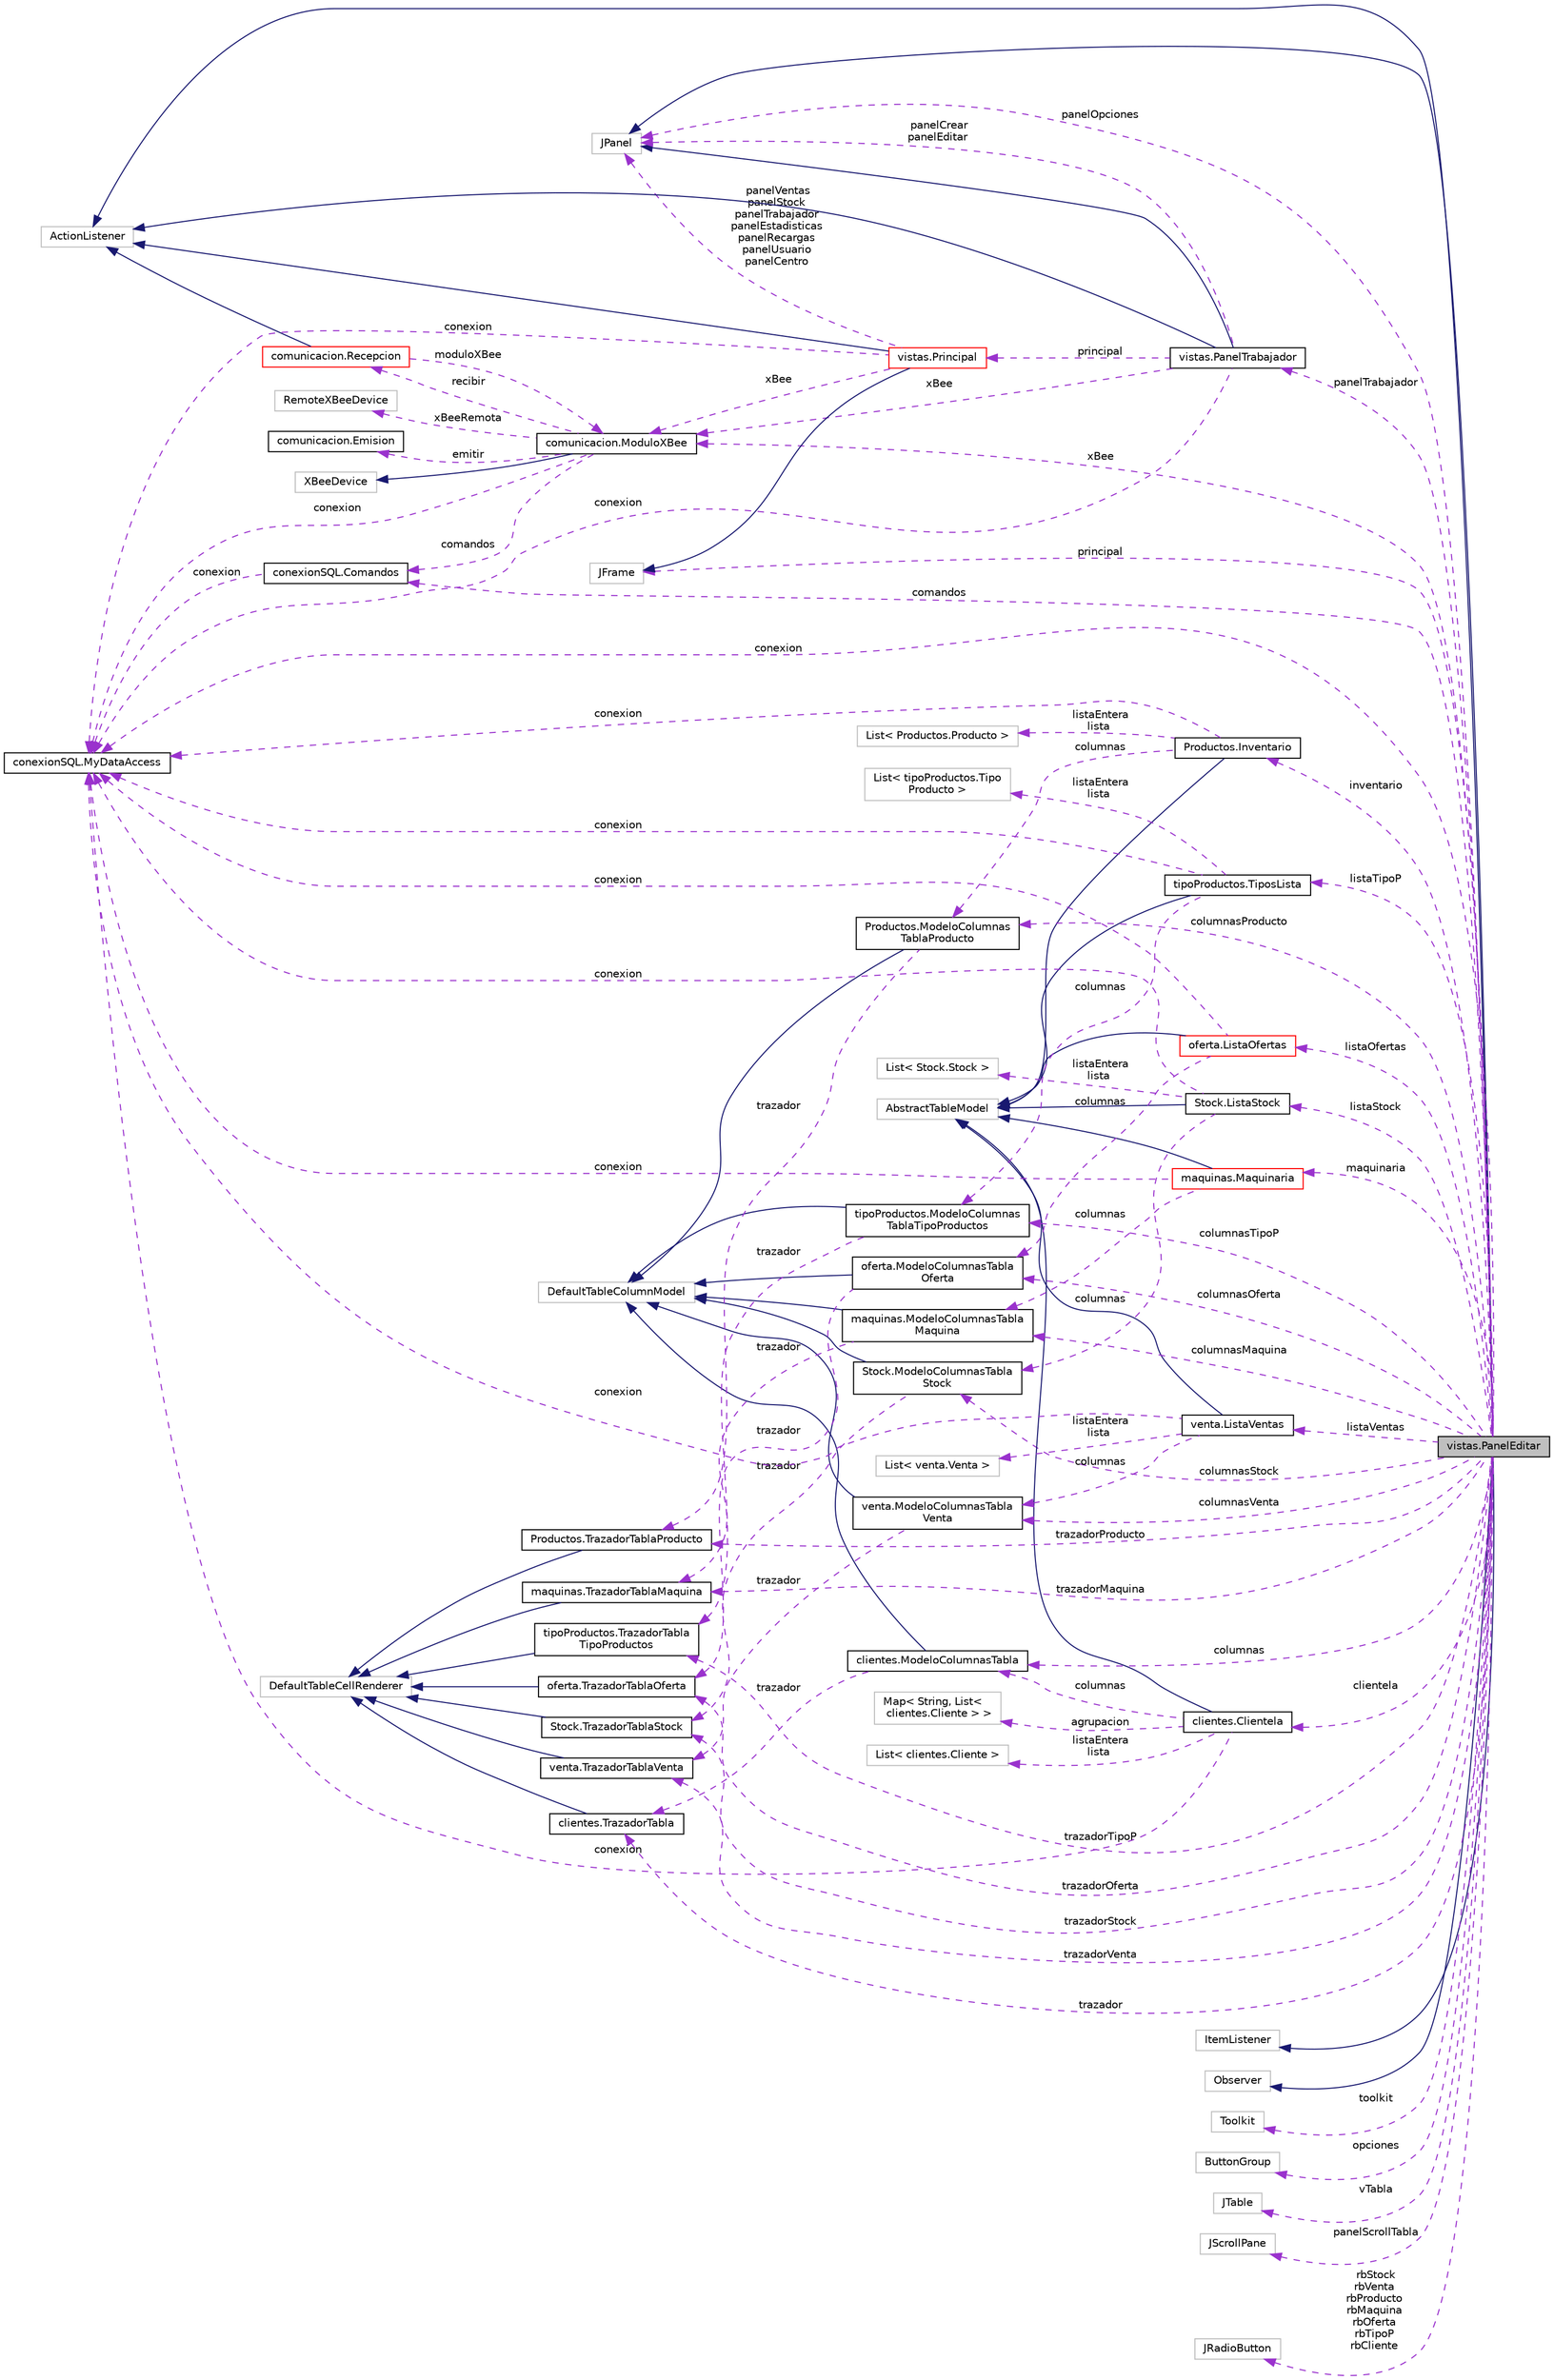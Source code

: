 digraph "vistas.PanelEditar"
{
  edge [fontname="Helvetica",fontsize="10",labelfontname="Helvetica",labelfontsize="10"];
  node [fontname="Helvetica",fontsize="10",shape=record];
  rankdir="LR";
  Node5 [label="vistas.PanelEditar",height=0.2,width=0.4,color="black", fillcolor="grey75", style="filled", fontcolor="black"];
  Node6 -> Node5 [dir="back",color="midnightblue",fontsize="10",style="solid",fontname="Helvetica"];
  Node6 [label="JPanel",height=0.2,width=0.4,color="grey75", fillcolor="white", style="filled"];
  Node7 -> Node5 [dir="back",color="midnightblue",fontsize="10",style="solid",fontname="Helvetica"];
  Node7 [label="ItemListener",height=0.2,width=0.4,color="grey75", fillcolor="white", style="filled"];
  Node8 -> Node5 [dir="back",color="midnightblue",fontsize="10",style="solid",fontname="Helvetica"];
  Node8 [label="ActionListener",height=0.2,width=0.4,color="grey75", fillcolor="white", style="filled"];
  Node9 -> Node5 [dir="back",color="midnightblue",fontsize="10",style="solid",fontname="Helvetica"];
  Node9 [label="Observer",height=0.2,width=0.4,color="grey75", fillcolor="white", style="filled"];
  Node10 -> Node5 [dir="back",color="darkorchid3",fontsize="10",style="dashed",label=" columnasStock" ,fontname="Helvetica"];
  Node10 [label="Stock.ModeloColumnasTabla\lStock",height=0.2,width=0.4,color="black", fillcolor="white", style="filled",URL="$class_stock_1_1_modelo_columnas_tabla_stock.html"];
  Node11 -> Node10 [dir="back",color="midnightblue",fontsize="10",style="solid",fontname="Helvetica"];
  Node11 [label="DefaultTableColumnModel",height=0.2,width=0.4,color="grey75", fillcolor="white", style="filled"];
  Node12 -> Node10 [dir="back",color="darkorchid3",fontsize="10",style="dashed",label=" trazador" ,fontname="Helvetica"];
  Node12 [label="Stock.TrazadorTablaStock",height=0.2,width=0.4,color="black", fillcolor="white", style="filled",URL="$class_stock_1_1_trazador_tabla_stock.html"];
  Node13 -> Node12 [dir="back",color="midnightblue",fontsize="10",style="solid",fontname="Helvetica"];
  Node13 [label="DefaultTableCellRenderer",height=0.2,width=0.4,color="grey75", fillcolor="white", style="filled"];
  Node14 -> Node5 [dir="back",color="darkorchid3",fontsize="10",style="dashed",label=" inventario" ,fontname="Helvetica"];
  Node14 [label="Productos.Inventario",height=0.2,width=0.4,color="black", fillcolor="white", style="filled",URL="$class_productos_1_1_inventario.html"];
  Node15 -> Node14 [dir="back",color="midnightblue",fontsize="10",style="solid",fontname="Helvetica"];
  Node15 [label="AbstractTableModel",height=0.2,width=0.4,color="grey75", fillcolor="white", style="filled"];
  Node16 -> Node14 [dir="back",color="darkorchid3",fontsize="10",style="dashed",label=" conexion" ,fontname="Helvetica"];
  Node16 [label="conexionSQL.MyDataAccess",height=0.2,width=0.4,color="black", fillcolor="white", style="filled",URL="$classconexion_s_q_l_1_1_my_data_access.html"];
  Node17 -> Node14 [dir="back",color="darkorchid3",fontsize="10",style="dashed",label=" columnas" ,fontname="Helvetica"];
  Node17 [label="Productos.ModeloColumnas\lTablaProducto",height=0.2,width=0.4,color="black", fillcolor="white", style="filled",URL="$class_productos_1_1_modelo_columnas_tabla_producto.html"];
  Node11 -> Node17 [dir="back",color="midnightblue",fontsize="10",style="solid",fontname="Helvetica"];
  Node18 -> Node17 [dir="back",color="darkorchid3",fontsize="10",style="dashed",label=" trazador" ,fontname="Helvetica"];
  Node18 [label="Productos.TrazadorTablaProducto",height=0.2,width=0.4,color="black", fillcolor="white", style="filled",URL="$class_productos_1_1_trazador_tabla_producto.html"];
  Node13 -> Node18 [dir="back",color="midnightblue",fontsize="10",style="solid",fontname="Helvetica"];
  Node19 -> Node14 [dir="back",color="darkorchid3",fontsize="10",style="dashed",label=" listaEntera\nlista" ,fontname="Helvetica"];
  Node19 [label="List\< Productos.Producto \>",height=0.2,width=0.4,color="grey75", fillcolor="white", style="filled"];
  Node20 -> Node5 [dir="back",color="darkorchid3",fontsize="10",style="dashed",label=" comandos" ,fontname="Helvetica"];
  Node20 [label="conexionSQL.Comandos",height=0.2,width=0.4,color="black", fillcolor="white", style="filled",URL="$classconexion_s_q_l_1_1_comandos.html"];
  Node16 -> Node20 [dir="back",color="darkorchid3",fontsize="10",style="dashed",label=" conexion" ,fontname="Helvetica"];
  Node21 -> Node5 [dir="back",color="darkorchid3",fontsize="10",style="dashed",label=" columnas" ,fontname="Helvetica"];
  Node21 [label="clientes.ModeloColumnasTabla",height=0.2,width=0.4,color="black", fillcolor="white", style="filled",URL="$classclientes_1_1_modelo_columnas_tabla.html"];
  Node11 -> Node21 [dir="back",color="midnightblue",fontsize="10",style="solid",fontname="Helvetica"];
  Node22 -> Node21 [dir="back",color="darkorchid3",fontsize="10",style="dashed",label=" trazador" ,fontname="Helvetica"];
  Node22 [label="clientes.TrazadorTabla",height=0.2,width=0.4,color="black", fillcolor="white", style="filled",URL="$classclientes_1_1_trazador_tabla.html"];
  Node13 -> Node22 [dir="back",color="midnightblue",fontsize="10",style="solid",fontname="Helvetica"];
  Node23 -> Node5 [dir="back",color="darkorchid3",fontsize="10",style="dashed",label=" xBee" ,fontname="Helvetica"];
  Node23 [label="comunicacion.ModuloXBee",height=0.2,width=0.4,color="black", fillcolor="white", style="filled",URL="$classcomunicacion_1_1_modulo_x_bee.html"];
  Node24 -> Node23 [dir="back",color="midnightblue",fontsize="10",style="solid",fontname="Helvetica"];
  Node24 [label="XBeeDevice",height=0.2,width=0.4,color="grey75", fillcolor="white", style="filled"];
  Node20 -> Node23 [dir="back",color="darkorchid3",fontsize="10",style="dashed",label=" comandos" ,fontname="Helvetica"];
  Node16 -> Node23 [dir="back",color="darkorchid3",fontsize="10",style="dashed",label=" conexion" ,fontname="Helvetica"];
  Node25 -> Node23 [dir="back",color="darkorchid3",fontsize="10",style="dashed",label=" xBeeRemota" ,fontname="Helvetica"];
  Node25 [label="RemoteXBeeDevice",height=0.2,width=0.4,color="grey75", fillcolor="white", style="filled"];
  Node26 -> Node23 [dir="back",color="darkorchid3",fontsize="10",style="dashed",label=" recibir" ,fontname="Helvetica"];
  Node26 [label="comunicacion.Recepcion",height=0.2,width=0.4,color="red", fillcolor="white", style="filled",URL="$classcomunicacion_1_1_recepcion.html"];
  Node8 -> Node26 [dir="back",color="midnightblue",fontsize="10",style="solid",fontname="Helvetica"];
  Node23 -> Node26 [dir="back",color="darkorchid3",fontsize="10",style="dashed",label=" moduloXBee" ,fontname="Helvetica"];
  Node30 -> Node23 [dir="back",color="darkorchid3",fontsize="10",style="dashed",label=" emitir" ,fontname="Helvetica"];
  Node30 [label="comunicacion.Emision",height=0.2,width=0.4,color="black", fillcolor="white", style="filled",URL="$classcomunicacion_1_1_emision.html"];
  Node31 -> Node5 [dir="back",color="darkorchid3",fontsize="10",style="dashed",label=" trazadorTipoP" ,fontname="Helvetica"];
  Node31 [label="tipoProductos.TrazadorTabla\lTipoProductos",height=0.2,width=0.4,color="black", fillcolor="white", style="filled",URL="$classtipo_productos_1_1_trazador_tabla_tipo_productos.html"];
  Node13 -> Node31 [dir="back",color="midnightblue",fontsize="10",style="solid",fontname="Helvetica"];
  Node16 -> Node5 [dir="back",color="darkorchid3",fontsize="10",style="dashed",label=" conexion" ,fontname="Helvetica"];
  Node32 -> Node5 [dir="back",color="darkorchid3",fontsize="10",style="dashed",label=" listaStock" ,fontname="Helvetica"];
  Node32 [label="Stock.ListaStock",height=0.2,width=0.4,color="black", fillcolor="white", style="filled",URL="$class_stock_1_1_lista_stock.html"];
  Node15 -> Node32 [dir="back",color="midnightblue",fontsize="10",style="solid",fontname="Helvetica"];
  Node10 -> Node32 [dir="back",color="darkorchid3",fontsize="10",style="dashed",label=" columnas" ,fontname="Helvetica"];
  Node16 -> Node32 [dir="back",color="darkorchid3",fontsize="10",style="dashed",label=" conexion" ,fontname="Helvetica"];
  Node33 -> Node32 [dir="back",color="darkorchid3",fontsize="10",style="dashed",label=" listaEntera\nlista" ,fontname="Helvetica"];
  Node33 [label="List\< Stock.Stock \>",height=0.2,width=0.4,color="grey75", fillcolor="white", style="filled"];
  Node18 -> Node5 [dir="back",color="darkorchid3",fontsize="10",style="dashed",label=" trazadorProducto" ,fontname="Helvetica"];
  Node34 -> Node5 [dir="back",color="darkorchid3",fontsize="10",style="dashed",label=" clientela" ,fontname="Helvetica"];
  Node34 [label="clientes.Clientela",height=0.2,width=0.4,color="black", fillcolor="white", style="filled",URL="$classclientes_1_1_clientela.html"];
  Node15 -> Node34 [dir="back",color="midnightblue",fontsize="10",style="solid",fontname="Helvetica"];
  Node21 -> Node34 [dir="back",color="darkorchid3",fontsize="10",style="dashed",label=" columnas" ,fontname="Helvetica"];
  Node16 -> Node34 [dir="back",color="darkorchid3",fontsize="10",style="dashed",label=" conexion" ,fontname="Helvetica"];
  Node35 -> Node34 [dir="back",color="darkorchid3",fontsize="10",style="dashed",label=" listaEntera\nlista" ,fontname="Helvetica"];
  Node35 [label="List\< clientes.Cliente \>",height=0.2,width=0.4,color="grey75", fillcolor="white", style="filled"];
  Node36 -> Node34 [dir="back",color="darkorchid3",fontsize="10",style="dashed",label=" agrupacion" ,fontname="Helvetica"];
  Node36 [label="Map\< String, List\<\l clientes.Cliente \> \>",height=0.2,width=0.4,color="grey75", fillcolor="white", style="filled"];
  Node12 -> Node5 [dir="back",color="darkorchid3",fontsize="10",style="dashed",label=" trazadorStock" ,fontname="Helvetica"];
  Node37 -> Node5 [dir="back",color="darkorchid3",fontsize="10",style="dashed",label=" trazadorMaquina" ,fontname="Helvetica"];
  Node37 [label="maquinas.TrazadorTablaMaquina",height=0.2,width=0.4,color="black", fillcolor="white", style="filled",URL="$classmaquinas_1_1_trazador_tabla_maquina.html"];
  Node13 -> Node37 [dir="back",color="midnightblue",fontsize="10",style="solid",fontname="Helvetica"];
  Node38 -> Node5 [dir="back",color="darkorchid3",fontsize="10",style="dashed",label=" toolkit" ,fontname="Helvetica"];
  Node38 [label="Toolkit",height=0.2,width=0.4,color="grey75", fillcolor="white", style="filled"];
  Node39 -> Node5 [dir="back",color="darkorchid3",fontsize="10",style="dashed",label=" opciones" ,fontname="Helvetica"];
  Node39 [label="ButtonGroup",height=0.2,width=0.4,color="grey75", fillcolor="white", style="filled"];
  Node40 -> Node5 [dir="back",color="darkorchid3",fontsize="10",style="dashed",label=" panelTrabajador" ,fontname="Helvetica"];
  Node40 [label="vistas.PanelTrabajador",height=0.2,width=0.4,color="black", fillcolor="white", style="filled",URL="$classvistas_1_1_panel_trabajador.html"];
  Node6 -> Node40 [dir="back",color="midnightblue",fontsize="10",style="solid",fontname="Helvetica"];
  Node8 -> Node40 [dir="back",color="midnightblue",fontsize="10",style="solid",fontname="Helvetica"];
  Node23 -> Node40 [dir="back",color="darkorchid3",fontsize="10",style="dashed",label=" xBee" ,fontname="Helvetica"];
  Node16 -> Node40 [dir="back",color="darkorchid3",fontsize="10",style="dashed",label=" conexion" ,fontname="Helvetica"];
  Node6 -> Node40 [dir="back",color="darkorchid3",fontsize="10",style="dashed",label=" panelCrear\npanelEditar" ,fontname="Helvetica"];
  Node41 -> Node40 [dir="back",color="darkorchid3",fontsize="10",style="dashed",label=" principal" ,fontname="Helvetica"];
  Node41 [label="vistas.Principal",height=0.2,width=0.4,color="red", fillcolor="white", style="filled",URL="$classvistas_1_1_principal.html"];
  Node42 -> Node41 [dir="back",color="midnightblue",fontsize="10",style="solid",fontname="Helvetica"];
  Node42 [label="JFrame",height=0.2,width=0.4,color="grey75", fillcolor="white", style="filled"];
  Node8 -> Node41 [dir="back",color="midnightblue",fontsize="10",style="solid",fontname="Helvetica"];
  Node23 -> Node41 [dir="back",color="darkorchid3",fontsize="10",style="dashed",label=" xBee" ,fontname="Helvetica"];
  Node16 -> Node41 [dir="back",color="darkorchid3",fontsize="10",style="dashed",label=" conexion" ,fontname="Helvetica"];
  Node6 -> Node41 [dir="back",color="darkorchid3",fontsize="10",style="dashed",label=" panelVentas\npanelStock\npanelTrabajador\npanelEstadisticas\npanelRecargas\npanelUsuario\npanelCentro" ,fontname="Helvetica"];
  Node44 -> Node5 [dir="back",color="darkorchid3",fontsize="10",style="dashed",label=" columnasTipoP" ,fontname="Helvetica"];
  Node44 [label="tipoProductos.ModeloColumnas\lTablaTipoProductos",height=0.2,width=0.4,color="black", fillcolor="white", style="filled",URL="$classtipo_productos_1_1_modelo_columnas_tabla_tipo_productos.html"];
  Node11 -> Node44 [dir="back",color="midnightblue",fontsize="10",style="solid",fontname="Helvetica"];
  Node31 -> Node44 [dir="back",color="darkorchid3",fontsize="10",style="dashed",label=" trazador" ,fontname="Helvetica"];
  Node45 -> Node5 [dir="back",color="darkorchid3",fontsize="10",style="dashed",label=" listaTipoP" ,fontname="Helvetica"];
  Node45 [label="tipoProductos.TiposLista",height=0.2,width=0.4,color="black", fillcolor="white", style="filled",URL="$classtipo_productos_1_1_tipos_lista.html"];
  Node15 -> Node45 [dir="back",color="midnightblue",fontsize="10",style="solid",fontname="Helvetica"];
  Node46 -> Node45 [dir="back",color="darkorchid3",fontsize="10",style="dashed",label=" listaEntera\nlista" ,fontname="Helvetica"];
  Node46 [label="List\< tipoProductos.Tipo\lProducto \>",height=0.2,width=0.4,color="grey75", fillcolor="white", style="filled"];
  Node16 -> Node45 [dir="back",color="darkorchid3",fontsize="10",style="dashed",label=" conexion" ,fontname="Helvetica"];
  Node44 -> Node45 [dir="back",color="darkorchid3",fontsize="10",style="dashed",label=" columnas" ,fontname="Helvetica"];
  Node42 -> Node5 [dir="back",color="darkorchid3",fontsize="10",style="dashed",label=" principal" ,fontname="Helvetica"];
  Node47 -> Node5 [dir="back",color="darkorchid3",fontsize="10",style="dashed",label=" listaVentas" ,fontname="Helvetica"];
  Node47 [label="venta.ListaVentas",height=0.2,width=0.4,color="black", fillcolor="white", style="filled",URL="$classventa_1_1_lista_ventas.html"];
  Node15 -> Node47 [dir="back",color="midnightblue",fontsize="10",style="solid",fontname="Helvetica"];
  Node16 -> Node47 [dir="back",color="darkorchid3",fontsize="10",style="dashed",label=" conexion" ,fontname="Helvetica"];
  Node48 -> Node47 [dir="back",color="darkorchid3",fontsize="10",style="dashed",label=" listaEntera\nlista" ,fontname="Helvetica"];
  Node48 [label="List\< venta.Venta \>",height=0.2,width=0.4,color="grey75", fillcolor="white", style="filled"];
  Node49 -> Node47 [dir="back",color="darkorchid3",fontsize="10",style="dashed",label=" columnas" ,fontname="Helvetica"];
  Node49 [label="venta.ModeloColumnasTabla\lVenta",height=0.2,width=0.4,color="black", fillcolor="white", style="filled",URL="$classventa_1_1_modelo_columnas_tabla_venta.html"];
  Node11 -> Node49 [dir="back",color="midnightblue",fontsize="10",style="solid",fontname="Helvetica"];
  Node50 -> Node49 [dir="back",color="darkorchid3",fontsize="10",style="dashed",label=" trazador" ,fontname="Helvetica"];
  Node50 [label="venta.TrazadorTablaVenta",height=0.2,width=0.4,color="black", fillcolor="white", style="filled",URL="$classventa_1_1_trazador_tabla_venta.html"];
  Node13 -> Node50 [dir="back",color="midnightblue",fontsize="10",style="solid",fontname="Helvetica"];
  Node51 -> Node5 [dir="back",color="darkorchid3",fontsize="10",style="dashed",label=" vTabla" ,fontname="Helvetica"];
  Node51 [label="JTable",height=0.2,width=0.4,color="grey75", fillcolor="white", style="filled"];
  Node6 -> Node5 [dir="back",color="darkorchid3",fontsize="10",style="dashed",label=" panelOpciones" ,fontname="Helvetica"];
  Node49 -> Node5 [dir="back",color="darkorchid3",fontsize="10",style="dashed",label=" columnasVenta" ,fontname="Helvetica"];
  Node52 -> Node5 [dir="back",color="darkorchid3",fontsize="10",style="dashed",label=" columnasMaquina" ,fontname="Helvetica"];
  Node52 [label="maquinas.ModeloColumnasTabla\lMaquina",height=0.2,width=0.4,color="black", fillcolor="white", style="filled",URL="$classmaquinas_1_1_modelo_columnas_tabla_maquina.html"];
  Node11 -> Node52 [dir="back",color="midnightblue",fontsize="10",style="solid",fontname="Helvetica"];
  Node37 -> Node52 [dir="back",color="darkorchid3",fontsize="10",style="dashed",label=" trazador" ,fontname="Helvetica"];
  Node17 -> Node5 [dir="back",color="darkorchid3",fontsize="10",style="dashed",label=" columnasProducto" ,fontname="Helvetica"];
  Node22 -> Node5 [dir="back",color="darkorchid3",fontsize="10",style="dashed",label=" trazador" ,fontname="Helvetica"];
  Node53 -> Node5 [dir="back",color="darkorchid3",fontsize="10",style="dashed",label=" panelScrollTabla" ,fontname="Helvetica"];
  Node53 [label="JScrollPane",height=0.2,width=0.4,color="grey75", fillcolor="white", style="filled"];
  Node54 -> Node5 [dir="back",color="darkorchid3",fontsize="10",style="dashed",label=" rbStock\nrbVenta\nrbProducto\nrbMaquina\nrbOferta\nrbTipoP\nrbCliente" ,fontname="Helvetica"];
  Node54 [label="JRadioButton",height=0.2,width=0.4,color="grey75", fillcolor="white", style="filled"];
  Node50 -> Node5 [dir="back",color="darkorchid3",fontsize="10",style="dashed",label=" trazadorVenta" ,fontname="Helvetica"];
  Node55 -> Node5 [dir="back",color="darkorchid3",fontsize="10",style="dashed",label=" columnasOferta" ,fontname="Helvetica"];
  Node55 [label="oferta.ModeloColumnasTabla\lOferta",height=0.2,width=0.4,color="black", fillcolor="white", style="filled",URL="$classoferta_1_1_modelo_columnas_tabla_oferta.html"];
  Node11 -> Node55 [dir="back",color="midnightblue",fontsize="10",style="solid",fontname="Helvetica"];
  Node56 -> Node55 [dir="back",color="darkorchid3",fontsize="10",style="dashed",label=" trazador" ,fontname="Helvetica"];
  Node56 [label="oferta.TrazadorTablaOferta",height=0.2,width=0.4,color="black", fillcolor="white", style="filled",URL="$classoferta_1_1_trazador_tabla_oferta.html"];
  Node13 -> Node56 [dir="back",color="midnightblue",fontsize="10",style="solid",fontname="Helvetica"];
  Node56 -> Node5 [dir="back",color="darkorchid3",fontsize="10",style="dashed",label=" trazadorOferta" ,fontname="Helvetica"];
  Node57 -> Node5 [dir="back",color="darkorchid3",fontsize="10",style="dashed",label=" listaOfertas" ,fontname="Helvetica"];
  Node57 [label="oferta.ListaOfertas",height=0.2,width=0.4,color="red", fillcolor="white", style="filled",URL="$classoferta_1_1_lista_ofertas.html"];
  Node15 -> Node57 [dir="back",color="midnightblue",fontsize="10",style="solid",fontname="Helvetica"];
  Node16 -> Node57 [dir="back",color="darkorchid3",fontsize="10",style="dashed",label=" conexion" ,fontname="Helvetica"];
  Node55 -> Node57 [dir="back",color="darkorchid3",fontsize="10",style="dashed",label=" columnas" ,fontname="Helvetica"];
  Node59 -> Node5 [dir="back",color="darkorchid3",fontsize="10",style="dashed",label=" maquinaria" ,fontname="Helvetica"];
  Node59 [label="maquinas.Maquinaria",height=0.2,width=0.4,color="red", fillcolor="white", style="filled",URL="$classmaquinas_1_1_maquinaria.html"];
  Node15 -> Node59 [dir="back",color="midnightblue",fontsize="10",style="solid",fontname="Helvetica"];
  Node16 -> Node59 [dir="back",color="darkorchid3",fontsize="10",style="dashed",label=" conexion" ,fontname="Helvetica"];
  Node52 -> Node59 [dir="back",color="darkorchid3",fontsize="10",style="dashed",label=" columnas" ,fontname="Helvetica"];
}
